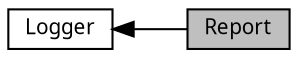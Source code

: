 digraph "Report"
{
  edge [fontname="Verdana",fontsize="10",labelfontname="Verdana",labelfontsize="10"];
  node [fontname="Verdana",fontsize="10",shape=record];
  rankdir=LR;
  Node0 [label="Report",height=0.2,width=0.4,color="black", fillcolor="grey75", style="filled", fontcolor="black"];
  Node1 [label="Logger",height=0.2,width=0.4,color="black", fillcolor="white", style="filled",URL="$a00498.html"];
  Node1->Node0 [shape=plaintext, dir="back", style="solid"];
}
